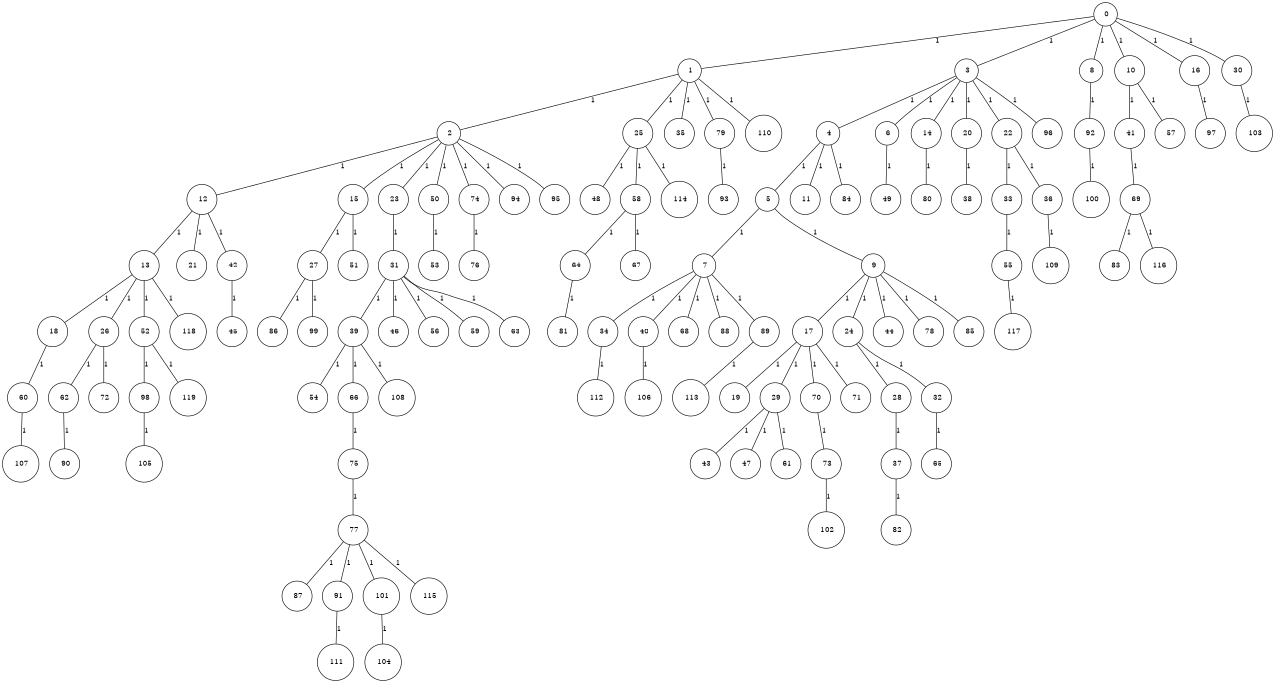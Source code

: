 graph G {
size="8.5,11;"
ratio = "expand;"
fixedsize="true;"
overlap="scale;"
node[shape=circle,width=.12,hight=.12,fontsize=12]
edge[fontsize=12]

0[label=" 0" color=black, pos="0.11284437,2.9702216!"];
1[label=" 1" color=black, pos="1.5970277,2.5161354!"];
2[label=" 2" color=black, pos="2.4109715,1.4143285!"];
3[label=" 3" color=black, pos="2.8222415,0.4854011!"];
4[label=" 4" color=black, pos="1.0668165,0.19093149!"];
5[label=" 5" color=black, pos="1.2266709,2.3845842!"];
6[label=" 6" color=black, pos="0.44036153,0.67134302!"];
7[label=" 7" color=black, pos="0.61810986,1.3050737!"];
8[label=" 8" color=black, pos="0.63472088,2.3742243!"];
9[label=" 9" color=black, pos="2.0383591,0.40560159!"];
10[label=" 10" color=black, pos="1.6656164,2.4820282!"];
11[label=" 11" color=black, pos="2.47762,1.4430395!"];
12[label=" 12" color=black, pos="2.9061519,0.78444212!"];
13[label=" 13" color=black, pos="2.8677171,1.6073725!"];
14[label=" 14" color=black, pos="0.72707901,0.99013809!"];
15[label=" 15" color=black, pos="0.38904099,2.0761431!"];
16[label=" 16" color=black, pos="0.57050705,2.2555104!"];
17[label=" 17" color=black, pos="0.34072721,2.0581967!"];
18[label=" 18" color=black, pos="1.4810421,1.4942014!"];
19[label=" 19" color=black, pos="1.5076543,0.50309866!"];
20[label=" 20" color=black, pos="0.57121182,0.54662911!"];
21[label=" 21" color=black, pos="0.45656705,0.74700747!"];
22[label=" 22" color=black, pos="1.4327171,2.5288349!"];
23[label=" 23" color=black, pos="2.0323573,2.8455199!"];
24[label=" 24" color=black, pos="1.0553455,1.2117305!"];
25[label=" 25" color=black, pos="0.7621424,1.4024163!"];
26[label=" 26" color=black, pos="1.8101522,1.2018467!"];
27[label=" 27" color=black, pos="1.8338586,0.73161282!"];
28[label=" 28" color=black, pos="0.99248613,2.8439993!"];
29[label=" 29" color=black, pos="2.4322435,2.6326992!"];
30[label=" 30" color=black, pos="0.32815228,1.6867187!"];
31[label=" 31" color=black, pos="1.7665123,2.963374!"];
32[label=" 32" color=black, pos="2.633269,1.2179305!"];
33[label=" 33" color=black, pos="2.4450318,2.6385959!"];
34[label=" 34" color=black, pos="1.5169645,0.57299057!"];
35[label=" 35" color=black, pos="1.545388,0.75589343!"];
36[label=" 36" color=black, pos="1.5828453,0.98692731!"];
37[label=" 37" color=black, pos="2.1908994,1.8800494!"];
38[label=" 38" color=black, pos="2.7811607,2.8795613!"];
39[label=" 39" color=black, pos="1.0990066,1.3695308!"];
40[label=" 40" color=black, pos="1.0180398,1.127687!"];
41[label=" 41" color=black, pos="1.207808,1.7182555!"];
42[label=" 42" color=black, pos="2.6067256,1.0755955!"];
43[label=" 43" color=black, pos="0.59584947,0.68998769!"];
44[label=" 44" color=black, pos="1.4313816,1.1937836!"];
45[label=" 45" color=black, pos="1.2965416,1.1413328!"];
46[label=" 46" color=black, pos="1.640601,2.6253753!"];
47[label=" 47" color=black, pos="0.86382933,1.4718833!"];
48[label=" 48" color=black, pos="0.5823673,1.3449406!"];
49[label=" 49" color=black, pos="1.3658532,2.5149478!"];
50[label=" 50" color=black, pos="0.35444221,1.1246924!"];
51[label=" 51" color=black, pos="0.42203227,0.12898645!"];
52[label=" 52" color=black, pos="0.49159504,1.475695!"];
53[label=" 53" color=black, pos="0.39660299,2.8658389!"];
54[label=" 54" color=black, pos="1.6379218,2.7768116!"];
55[label=" 55" color=black, pos="2.4861202,2.3836202!"];
56[label=" 56" color=black, pos="1.8482652,2.8586628!"];
57[label=" 57" color=black, pos="2.7917569,1.1866972!"];
58[label=" 58" color=black, pos="0.96415396,1.0964908!"];
59[label=" 59" color=black, pos="0.12606958,1.2396001!"];
60[label=" 60" color=black, pos="0.54824731,1.4058012!"];
61[label=" 61" color=black, pos="0.33232287,0.98205431!"];
62[label=" 62" color=black, pos="1.7628543,1.4719958!"];
63[label=" 63" color=black, pos="1.0075609,0.31746205!"];
64[label=" 64" color=black, pos="0.58417683,0.069944472!"];
65[label=" 65" color=black, pos="2.5497355,0.52213291!"];
66[label=" 66" color=black, pos="0.5680312,1.9000757!"];
67[label=" 67" color=black, pos="2.844101,2.3117654!"];
68[label=" 68" color=black, pos="0.85497099,2.3371987!"];
69[label=" 69" color=black, pos="0.98920669,0.15753853!"];
70[label=" 70" color=black, pos="0.078118917,0.0010354817!"];
71[label=" 71" color=black, pos="0.48515034,0.94150586!"];
72[label=" 72" color=black, pos="1.4946224,1.4452609!"];
73[label=" 73" color=black, pos="2.268092,0.55824743!"];
74[label=" 74" color=black, pos="0.58601759,2.530224!"];
75[label=" 75" color=black, pos="2.597999,0.82246696!"];
76[label=" 76" color=black, pos="0.55955596,1.6402639!"];
77[label=" 77" color=black, pos="2.4789186,0.30082363!"];
78[label=" 78" color=black, pos="2.4273367,2.6427173!"];
79[label=" 79" color=black, pos="2.6203566,1.9818142!"];
80[label=" 80" color=black, pos="1.5956735,1.159337!"];
81[label=" 81" color=black, pos="0.394469,2.6998887!"];
82[label=" 82" color=black, pos="2.1759076,1.4106052!"];
83[label=" 83" color=black, pos="1.072102,2.2268766!"];
84[label=" 84" color=black, pos="2.3927378,2.1804206!"];
85[label=" 85" color=black, pos="1.6649428,1.4286939!"];
86[label=" 86" color=black, pos="0.78310334,1.0047666!"];
87[label=" 87" color=black, pos="1.6556343,1.518439!"];
88[label=" 88" color=black, pos="1.413656,2.1150732!"];
89[label=" 89" color=black, pos="0.39536045,0.78861155!"];
90[label=" 90" color=black, pos="2.0450745,0.3451746!"];
91[label=" 91" color=black, pos="0.43228894,1.7488344!"];
92[label=" 92" color=black, pos="2.4391916,1.6966831!"];
93[label=" 93" color=black, pos="1.4104993,0.19641393!"];
94[label=" 94" color=black, pos="2.1967881,0.59706257!"];
95[label=" 95" color=black, pos="1.1877613,2.1037301!"];
96[label=" 96" color=black, pos="1.7932776,2.4095422!"];
97[label=" 97" color=black, pos="2.0337652,0.7599061!"];
98[label=" 98" color=black, pos="0.39737054,1.1960162!"];
99[label=" 99" color=black, pos="1.6771319,2.6546862!"];
100[label=" 100" color=black, pos="0.87410561,0.22045788!"];
101[label=" 101" color=black, pos="0.47674627,2.4782075!"];
102[label=" 102" color=black, pos="2.6180523,1.5259567!"];
103[label=" 103" color=black, pos="1.1907716,2.4072309!"];
104[label=" 104" color=black, pos="0.84849016,1.1726874!"];
105[label=" 105" color=black, pos="2.0149269,1.961095!"];
106[label=" 106" color=black, pos="1.0376742,1.2419569!"];
107[label=" 107" color=black, pos="0.10196179,1.8311295!"];
108[label=" 108" color=black, pos="1.2480125,0.26067225!"];
109[label=" 109" color=black, pos="0.4684592,2.3982931!"];
110[label=" 110" color=black, pos="2.8141497,1.8923251!"];
111[label=" 111" color=black, pos="2.5539366,1.9889706!"];
112[label=" 112" color=black, pos="1.1163291,0.28468212!"];
113[label=" 113" color=black, pos="0.094251456,1.5435535!"];
114[label=" 114" color=black, pos="1.4028884,1.8467316!"];
115[label=" 115" color=black, pos="0.68215352,2.4809175!"];
116[label=" 116" color=black, pos="0.72944852,2.6549247!"];
117[label=" 117" color=black, pos="2.4804695,1.2844192!"];
118[label=" 118" color=black, pos="0.97746754,0.29954063!"];
119[label=" 119" color=black, pos="1.4763004,0.93383092!"];
0--1[label="1"]
0--3[label="1"]
0--8[label="1"]
0--10[label="1"]
0--16[label="1"]
0--30[label="1"]
1--2[label="1"]
1--25[label="1"]
1--35[label="1"]
1--79[label="1"]
1--110[label="1"]
2--12[label="1"]
2--15[label="1"]
2--23[label="1"]
2--50[label="1"]
2--74[label="1"]
2--94[label="1"]
2--95[label="1"]
3--4[label="1"]
3--6[label="1"]
3--14[label="1"]
3--20[label="1"]
3--22[label="1"]
3--96[label="1"]
4--5[label="1"]
4--11[label="1"]
4--84[label="1"]
5--7[label="1"]
5--9[label="1"]
6--49[label="1"]
7--34[label="1"]
7--40[label="1"]
7--68[label="1"]
7--88[label="1"]
7--89[label="1"]
8--92[label="1"]
9--17[label="1"]
9--24[label="1"]
9--44[label="1"]
9--78[label="1"]
9--85[label="1"]
10--41[label="1"]
10--57[label="1"]
12--13[label="1"]
12--21[label="1"]
12--42[label="1"]
13--18[label="1"]
13--26[label="1"]
13--52[label="1"]
13--118[label="1"]
14--80[label="1"]
15--27[label="1"]
15--51[label="1"]
16--97[label="1"]
17--19[label="1"]
17--29[label="1"]
17--70[label="1"]
17--71[label="1"]
18--60[label="1"]
20--38[label="1"]
22--33[label="1"]
22--36[label="1"]
23--31[label="1"]
24--28[label="1"]
24--32[label="1"]
25--48[label="1"]
25--58[label="1"]
25--114[label="1"]
26--62[label="1"]
26--72[label="1"]
27--86[label="1"]
27--99[label="1"]
28--37[label="1"]
29--43[label="1"]
29--47[label="1"]
29--61[label="1"]
30--103[label="1"]
31--39[label="1"]
31--46[label="1"]
31--56[label="1"]
31--59[label="1"]
31--63[label="1"]
32--65[label="1"]
33--55[label="1"]
34--112[label="1"]
36--109[label="1"]
37--82[label="1"]
39--54[label="1"]
39--66[label="1"]
39--108[label="1"]
40--106[label="1"]
41--69[label="1"]
42--45[label="1"]
50--53[label="1"]
52--98[label="1"]
52--119[label="1"]
55--117[label="1"]
58--64[label="1"]
58--67[label="1"]
60--107[label="1"]
62--90[label="1"]
64--81[label="1"]
66--75[label="1"]
69--83[label="1"]
69--116[label="1"]
70--73[label="1"]
73--102[label="1"]
74--76[label="1"]
75--77[label="1"]
77--87[label="1"]
77--91[label="1"]
77--101[label="1"]
77--115[label="1"]
79--93[label="1"]
89--113[label="1"]
91--111[label="1"]
92--100[label="1"]
98--105[label="1"]
101--104[label="1"]

}
